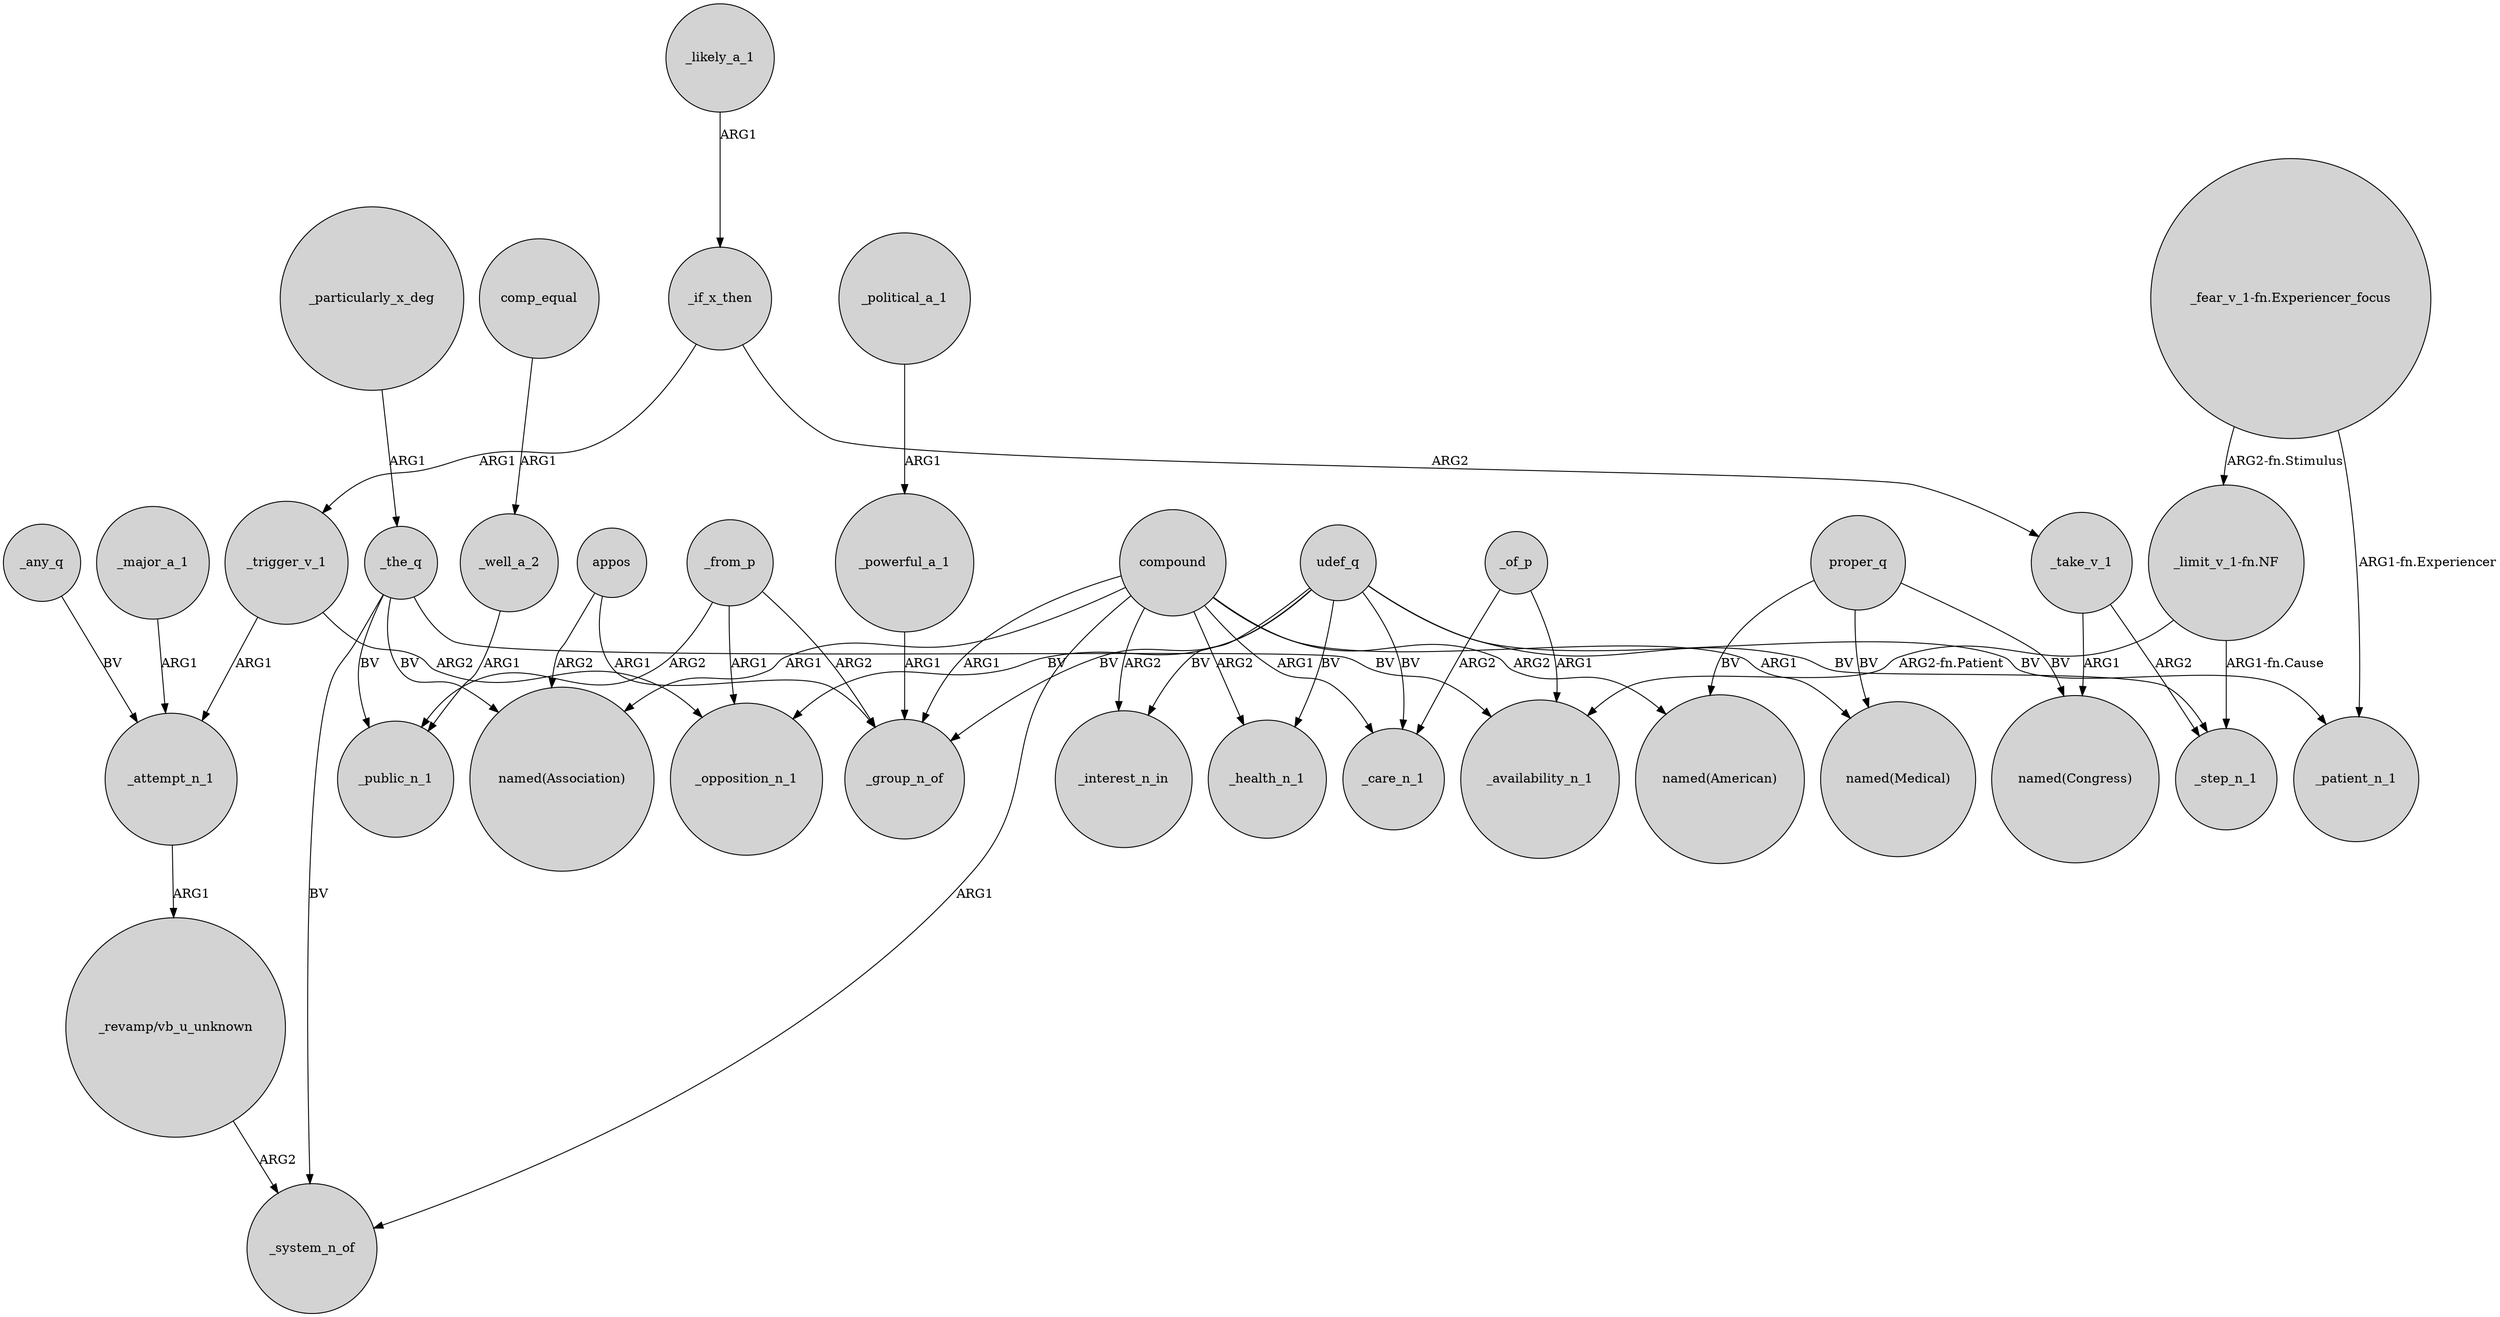 digraph {
	node [shape=circle style=filled]
	_attempt_n_1 -> "_revamp/vb_u_unknown" [label=ARG1]
	appos -> _group_n_of [label=ARG1]
	_likely_a_1 -> _if_x_then [label=ARG1]
	comp_equal -> _well_a_2 [label=ARG1]
	compound -> "named(Medical)" [label=ARG1]
	_political_a_1 -> _powerful_a_1 [label=ARG1]
	proper_q -> "named(American)" [label=BV]
	compound -> _system_n_of [label=ARG1]
	udef_q -> _care_n_1 [label=BV]
	_particularly_x_deg -> _the_q [label=ARG1]
	_if_x_then -> _trigger_v_1 [label=ARG1]
	udef_q -> _interest_n_in [label=BV]
	_any_q -> _attempt_n_1 [label=BV]
	_major_a_1 -> _attempt_n_1 [label=ARG1]
	_from_p -> _opposition_n_1 [label=ARG1]
	compound -> "named(American)" [label=ARG2]
	compound -> _interest_n_in [label=ARG2]
	proper_q -> "named(Congress)" [label=BV]
	udef_q -> _step_n_1 [label=BV]
	"_fear_v_1-fn.Experiencer_focus" -> _patient_n_1 [label="ARG1-fn.Experiencer"]
	_trigger_v_1 -> _opposition_n_1 [label=ARG2]
	_the_q -> _public_n_1 [label=BV]
	_of_p -> _care_n_1 [label=ARG2]
	_if_x_then -> _take_v_1 [label=ARG2]
	"_fear_v_1-fn.Experiencer_focus" -> "_limit_v_1-fn.NF" [label="ARG2-fn.Stimulus"]
	compound -> _health_n_1 [label=ARG2]
	_trigger_v_1 -> _attempt_n_1 [label=ARG1]
	_powerful_a_1 -> _group_n_of [label=ARG1]
	udef_q -> _patient_n_1 [label=BV]
	udef_q -> _health_n_1 [label=BV]
	_from_p -> _public_n_1 [label=ARG2]
	_of_p -> _availability_n_1 [label=ARG1]
	"_limit_v_1-fn.NF" -> _step_n_1 [label="ARG1-fn.Cause"]
	proper_q -> "named(Medical)" [label=BV]
	appos -> "named(Association)" [label=ARG2]
	_well_a_2 -> _public_n_1 [label=ARG1]
	_take_v_1 -> _step_n_1 [label=ARG2]
	_the_q -> "named(Association)" [label=BV]
	_the_q -> _system_n_of [label=BV]
	compound -> _care_n_1 [label=ARG1]
	_take_v_1 -> "named(Congress)" [label=ARG1]
	_the_q -> _availability_n_1 [label=BV]
	compound -> "named(Association)" [label=ARG1]
	"_revamp/vb_u_unknown" -> _system_n_of [label=ARG2]
	udef_q -> _opposition_n_1 [label=BV]
	udef_q -> _group_n_of [label=BV]
	compound -> _group_n_of [label=ARG1]
	"_limit_v_1-fn.NF" -> _availability_n_1 [label="ARG2-fn.Patient"]
	_from_p -> _group_n_of [label=ARG2]
}
